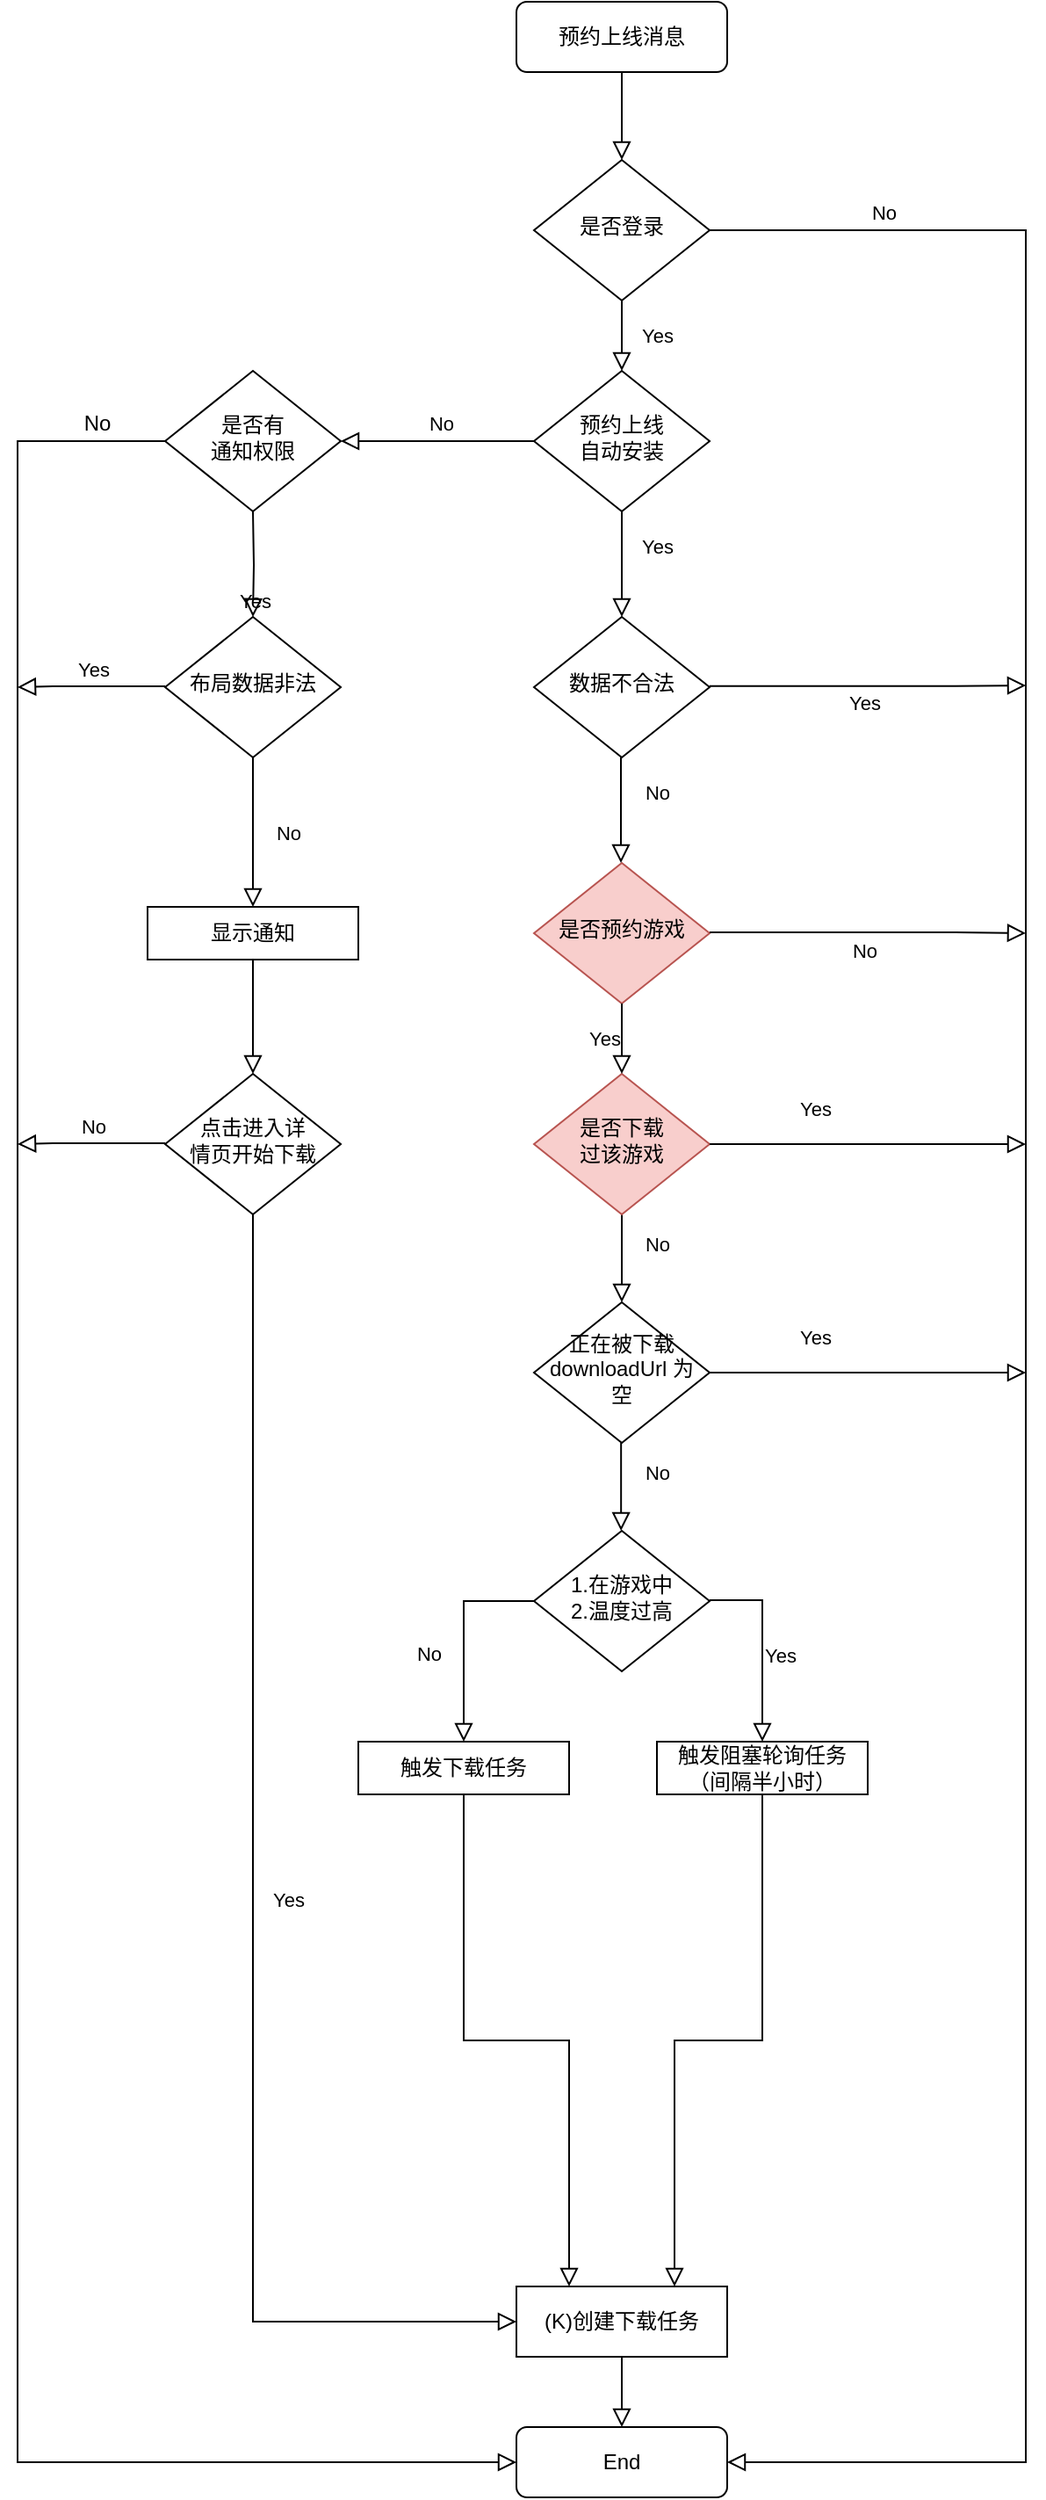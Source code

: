 <mxfile version="14.2.7" type="github">
  <diagram id="C5RBs43oDa-KdzZeNtuy" name="Page-1">
    <mxGraphModel dx="1422" dy="706" grid="1" gridSize="10" guides="1" tooltips="1" connect="1" arrows="1" fold="1" page="1" pageScale="1" pageWidth="827" pageHeight="1169" math="0" shadow="0">
      <root>
        <mxCell id="WIyWlLk6GJQsqaUBKTNV-0" />
        <mxCell id="WIyWlLk6GJQsqaUBKTNV-1" parent="WIyWlLk6GJQsqaUBKTNV-0" />
        <mxCell id="WIyWlLk6GJQsqaUBKTNV-2" value="" style="rounded=0;html=1;jettySize=auto;orthogonalLoop=1;fontSize=11;endArrow=block;endFill=0;endSize=8;strokeWidth=1;shadow=0;labelBackgroundColor=none;edgeStyle=orthogonalEdgeStyle;" parent="WIyWlLk6GJQsqaUBKTNV-1" source="WIyWlLk6GJQsqaUBKTNV-3" target="WIyWlLk6GJQsqaUBKTNV-6" edge="1">
          <mxGeometry relative="1" as="geometry" />
        </mxCell>
        <mxCell id="WIyWlLk6GJQsqaUBKTNV-3" value="预约上线消息" style="rounded=1;whiteSpace=wrap;html=1;fontSize=12;glass=0;strokeWidth=1;shadow=0;" parent="WIyWlLk6GJQsqaUBKTNV-1" vertex="1">
          <mxGeometry x="390" y="90" width="120" height="40" as="geometry" />
        </mxCell>
        <mxCell id="WIyWlLk6GJQsqaUBKTNV-4" value="Yes" style="rounded=0;html=1;jettySize=auto;orthogonalLoop=1;fontSize=11;endArrow=block;endFill=0;endSize=8;strokeWidth=1;shadow=0;labelBackgroundColor=none;edgeStyle=orthogonalEdgeStyle;" parent="WIyWlLk6GJQsqaUBKTNV-1" source="WIyWlLk6GJQsqaUBKTNV-6" target="WIyWlLk6GJQsqaUBKTNV-10" edge="1">
          <mxGeometry y="20" relative="1" as="geometry">
            <mxPoint as="offset" />
          </mxGeometry>
        </mxCell>
        <mxCell id="WIyWlLk6GJQsqaUBKTNV-5" value="No" style="edgeStyle=orthogonalEdgeStyle;rounded=0;html=1;jettySize=auto;orthogonalLoop=1;fontSize=11;endArrow=block;endFill=0;endSize=8;strokeWidth=1;shadow=0;labelBackgroundColor=none;entryX=1;entryY=0.5;entryDx=0;entryDy=0;" parent="WIyWlLk6GJQsqaUBKTNV-1" source="WIyWlLk6GJQsqaUBKTNV-6" target="ebCV4vV2BCAYUUxFwjKP-0" edge="1">
          <mxGeometry x="-0.878" y="10" relative="1" as="geometry">
            <mxPoint as="offset" />
            <mxPoint x="520" y="690" as="targetPoint" />
            <Array as="points">
              <mxPoint x="680" y="220" />
              <mxPoint x="680" y="1490" />
            </Array>
          </mxGeometry>
        </mxCell>
        <mxCell id="WIyWlLk6GJQsqaUBKTNV-6" value="是否登录" style="rhombus;whiteSpace=wrap;html=1;shadow=0;fontFamily=Helvetica;fontSize=12;align=center;strokeWidth=1;spacing=6;spacingTop=-4;" parent="WIyWlLk6GJQsqaUBKTNV-1" vertex="1">
          <mxGeometry x="400" y="180" width="100" height="80" as="geometry" />
        </mxCell>
        <mxCell id="WIyWlLk6GJQsqaUBKTNV-8" value="Yes" style="rounded=0;html=1;jettySize=auto;orthogonalLoop=1;fontSize=11;endArrow=block;endFill=0;endSize=8;strokeWidth=1;shadow=0;labelBackgroundColor=none;edgeStyle=orthogonalEdgeStyle;" parent="WIyWlLk6GJQsqaUBKTNV-1" source="WIyWlLk6GJQsqaUBKTNV-10" edge="1">
          <mxGeometry x="-0.333" y="20" relative="1" as="geometry">
            <mxPoint as="offset" />
            <mxPoint x="450" y="440" as="targetPoint" />
          </mxGeometry>
        </mxCell>
        <mxCell id="WIyWlLk6GJQsqaUBKTNV-10" value="预约上线&lt;br&gt;自动安装" style="rhombus;whiteSpace=wrap;html=1;shadow=0;fontFamily=Helvetica;fontSize=12;align=center;strokeWidth=1;spacing=6;spacingTop=-4;" parent="WIyWlLk6GJQsqaUBKTNV-1" vertex="1">
          <mxGeometry x="400" y="300" width="100" height="80" as="geometry" />
        </mxCell>
        <mxCell id="ebCV4vV2BCAYUUxFwjKP-0" value="End" style="rounded=1;whiteSpace=wrap;html=1;" vertex="1" parent="WIyWlLk6GJQsqaUBKTNV-1">
          <mxGeometry x="390" y="1470" width="120" height="40" as="geometry" />
        </mxCell>
        <mxCell id="ebCV4vV2BCAYUUxFwjKP-7" value="是否预约游戏" style="rhombus;whiteSpace=wrap;html=1;shadow=0;fontFamily=Helvetica;fontSize=12;align=center;strokeWidth=1;spacing=6;spacingTop=-4;fillColor=#f8cecc;strokeColor=#b85450;" vertex="1" parent="WIyWlLk6GJQsqaUBKTNV-1">
          <mxGeometry x="400" y="580" width="100" height="80" as="geometry" />
        </mxCell>
        <mxCell id="ebCV4vV2BCAYUUxFwjKP-8" value="" style="edgeStyle=orthogonalEdgeStyle;rounded=0;html=1;jettySize=auto;orthogonalLoop=1;fontSize=11;endArrow=block;endFill=0;endSize=8;strokeWidth=1;shadow=0;labelBackgroundColor=none;entryX=0;entryY=0.5;entryDx=0;entryDy=0;exitX=0;exitY=0.5;exitDx=0;exitDy=0;" edge="1" parent="WIyWlLk6GJQsqaUBKTNV-1" source="ebCV4vV2BCAYUUxFwjKP-18" target="ebCV4vV2BCAYUUxFwjKP-0">
          <mxGeometry x="-0.238" y="-20" relative="1" as="geometry">
            <mxPoint as="offset" />
            <mxPoint x="186" y="340" as="sourcePoint" />
            <mxPoint x="260" y="887.98" as="targetPoint" />
            <Array as="points">
              <mxPoint x="106" y="340" />
              <mxPoint x="106" y="1490" />
            </Array>
          </mxGeometry>
        </mxCell>
        <mxCell id="ebCV4vV2BCAYUUxFwjKP-9" value="No" style="rounded=0;html=1;jettySize=auto;orthogonalLoop=1;fontSize=11;endArrow=block;endFill=0;endSize=8;strokeWidth=1;shadow=0;labelBackgroundColor=none;edgeStyle=orthogonalEdgeStyle;exitX=0;exitY=0.5;exitDx=0;exitDy=0;entryX=1;entryY=0.5;entryDx=0;entryDy=0;" edge="1" parent="WIyWlLk6GJQsqaUBKTNV-1" source="WIyWlLk6GJQsqaUBKTNV-10" target="ebCV4vV2BCAYUUxFwjKP-18">
          <mxGeometry x="-0.024" y="-10" relative="1" as="geometry">
            <mxPoint as="offset" />
            <mxPoint x="359" y="400" as="sourcePoint" />
            <mxPoint x="346" y="340" as="targetPoint" />
          </mxGeometry>
        </mxCell>
        <mxCell id="ebCV4vV2BCAYUUxFwjKP-11" value="No" style="rounded=0;html=1;jettySize=auto;orthogonalLoop=1;fontSize=11;endArrow=block;endFill=0;endSize=8;strokeWidth=1;shadow=0;labelBackgroundColor=none;edgeStyle=orthogonalEdgeStyle;" edge="1" parent="WIyWlLk6GJQsqaUBKTNV-1">
          <mxGeometry x="-0.333" y="20" relative="1" as="geometry">
            <mxPoint as="offset" />
            <mxPoint x="449.5" y="520" as="sourcePoint" />
            <mxPoint x="449.5" y="580" as="targetPoint" />
          </mxGeometry>
        </mxCell>
        <mxCell id="ebCV4vV2BCAYUUxFwjKP-13" value="No" style="rounded=0;html=1;jettySize=auto;orthogonalLoop=1;fontSize=11;endArrow=block;endFill=0;endSize=8;strokeWidth=1;shadow=0;labelBackgroundColor=none;edgeStyle=orthogonalEdgeStyle;exitX=1;exitY=0.5;exitDx=0;exitDy=0;" edge="1" parent="WIyWlLk6GJQsqaUBKTNV-1">
          <mxGeometry x="-0.024" y="-10" relative="1" as="geometry">
            <mxPoint as="offset" />
            <mxPoint x="500" y="619.5" as="sourcePoint" />
            <mxPoint x="680" y="620" as="targetPoint" />
            <Array as="points">
              <mxPoint x="640" y="620" />
              <mxPoint x="640" y="620" />
            </Array>
          </mxGeometry>
        </mxCell>
        <mxCell id="ebCV4vV2BCAYUUxFwjKP-14" value="No" style="rounded=0;html=1;jettySize=auto;orthogonalLoop=1;fontSize=11;endArrow=block;endFill=0;endSize=8;strokeWidth=1;shadow=0;labelBackgroundColor=none;edgeStyle=orthogonalEdgeStyle;" edge="1" parent="WIyWlLk6GJQsqaUBKTNV-1" source="ebCV4vV2BCAYUUxFwjKP-12" target="ebCV4vV2BCAYUUxFwjKP-38">
          <mxGeometry x="-0.333" y="20" relative="1" as="geometry">
            <mxPoint as="offset" />
            <mxPoint x="449.5" y="660" as="sourcePoint" />
            <mxPoint x="450" y="990" as="targetPoint" />
          </mxGeometry>
        </mxCell>
        <mxCell id="ebCV4vV2BCAYUUxFwjKP-16" value="" style="rounded=0;html=1;jettySize=auto;orthogonalLoop=1;fontSize=11;endArrow=block;endFill=0;endSize=8;strokeWidth=1;shadow=0;labelBackgroundColor=none;edgeStyle=orthogonalEdgeStyle;entryX=0.5;entryY=0;entryDx=0;entryDy=0;" edge="1" parent="WIyWlLk6GJQsqaUBKTNV-1" source="ebCV4vV2BCAYUUxFwjKP-15" target="ebCV4vV2BCAYUUxFwjKP-0">
          <mxGeometry relative="1" as="geometry">
            <mxPoint x="449.5" y="760" as="sourcePoint" />
            <mxPoint x="449.5" y="810" as="targetPoint" />
          </mxGeometry>
        </mxCell>
        <mxCell id="ebCV4vV2BCAYUUxFwjKP-18" value="是否有&lt;br&gt;通知权限" style="rhombus;whiteSpace=wrap;html=1;shadow=0;fontFamily=Helvetica;fontSize=12;align=center;strokeWidth=1;spacing=6;spacingTop=-4;" vertex="1" parent="WIyWlLk6GJQsqaUBKTNV-1">
          <mxGeometry x="190" y="300" width="100" height="80" as="geometry" />
        </mxCell>
        <mxCell id="ebCV4vV2BCAYUUxFwjKP-19" value="No" style="text;html=1;align=center;verticalAlign=middle;resizable=0;points=[];autosize=1;" vertex="1" parent="WIyWlLk6GJQsqaUBKTNV-1">
          <mxGeometry x="136" y="320" width="30" height="20" as="geometry" />
        </mxCell>
        <mxCell id="ebCV4vV2BCAYUUxFwjKP-20" value="布局数据非法" style="rhombus;whiteSpace=wrap;html=1;shadow=0;fontFamily=Helvetica;fontSize=12;align=center;strokeWidth=1;spacing=6;spacingTop=-4;" vertex="1" parent="WIyWlLk6GJQsqaUBKTNV-1">
          <mxGeometry x="190" y="440" width="100" height="80" as="geometry" />
        </mxCell>
        <mxCell id="ebCV4vV2BCAYUUxFwjKP-21" value="Yes" style="rounded=0;html=1;jettySize=auto;orthogonalLoop=1;fontSize=11;endArrow=block;endFill=0;endSize=8;strokeWidth=1;shadow=0;labelBackgroundColor=none;edgeStyle=orthogonalEdgeStyle;entryX=0.5;entryY=0;entryDx=0;entryDy=0;" edge="1" parent="WIyWlLk6GJQsqaUBKTNV-1" target="ebCV4vV2BCAYUUxFwjKP-20">
          <mxGeometry y="20" relative="1" as="geometry">
            <mxPoint as="offset" />
            <mxPoint x="240" y="380" as="sourcePoint" />
            <mxPoint x="240" y="420" as="targetPoint" />
          </mxGeometry>
        </mxCell>
        <mxCell id="ebCV4vV2BCAYUUxFwjKP-22" value="Yes" style="rounded=0;html=1;jettySize=auto;orthogonalLoop=1;fontSize=11;endArrow=block;endFill=0;endSize=8;strokeWidth=1;shadow=0;labelBackgroundColor=none;edgeStyle=orthogonalEdgeStyle;exitX=0;exitY=0.5;exitDx=0;exitDy=0;" edge="1" parent="WIyWlLk6GJQsqaUBKTNV-1">
          <mxGeometry x="-0.024" y="-10" relative="1" as="geometry">
            <mxPoint as="offset" />
            <mxPoint x="190" y="479.5" as="sourcePoint" />
            <mxPoint x="106" y="480" as="targetPoint" />
            <Array as="points">
              <mxPoint x="126" y="480" />
              <mxPoint x="126" y="480" />
            </Array>
          </mxGeometry>
        </mxCell>
        <mxCell id="ebCV4vV2BCAYUUxFwjKP-23" value="显示通知" style="rounded=0;whiteSpace=wrap;html=1;" vertex="1" parent="WIyWlLk6GJQsqaUBKTNV-1">
          <mxGeometry x="180" y="605" width="120" height="30" as="geometry" />
        </mxCell>
        <mxCell id="ebCV4vV2BCAYUUxFwjKP-25" value="No" style="rounded=0;html=1;jettySize=auto;orthogonalLoop=1;fontSize=11;endArrow=block;endFill=0;endSize=8;strokeWidth=1;shadow=0;labelBackgroundColor=none;edgeStyle=orthogonalEdgeStyle;entryX=0.5;entryY=0;entryDx=0;entryDy=0;exitX=0.5;exitY=1;exitDx=0;exitDy=0;" edge="1" parent="WIyWlLk6GJQsqaUBKTNV-1" source="ebCV4vV2BCAYUUxFwjKP-20" target="ebCV4vV2BCAYUUxFwjKP-23">
          <mxGeometry y="20" relative="1" as="geometry">
            <mxPoint as="offset" />
            <mxPoint x="336" y="500" as="sourcePoint" />
            <mxPoint x="336" y="560" as="targetPoint" />
          </mxGeometry>
        </mxCell>
        <mxCell id="ebCV4vV2BCAYUUxFwjKP-26" value="点击进入详&lt;br&gt;情页开始下载" style="rhombus;whiteSpace=wrap;html=1;shadow=0;fontFamily=Helvetica;fontSize=12;align=center;strokeWidth=1;spacing=6;spacingTop=-4;" vertex="1" parent="WIyWlLk6GJQsqaUBKTNV-1">
          <mxGeometry x="190" y="700" width="100" height="80" as="geometry" />
        </mxCell>
        <mxCell id="ebCV4vV2BCAYUUxFwjKP-27" value="" style="rounded=0;html=1;jettySize=auto;orthogonalLoop=1;fontSize=11;endArrow=block;endFill=0;endSize=8;strokeWidth=1;shadow=0;labelBackgroundColor=none;edgeStyle=orthogonalEdgeStyle;exitX=0.5;exitY=1;exitDx=0;exitDy=0;" edge="1" parent="WIyWlLk6GJQsqaUBKTNV-1">
          <mxGeometry y="20" relative="1" as="geometry">
            <mxPoint as="offset" />
            <mxPoint x="240" y="635" as="sourcePoint" />
            <mxPoint x="240" y="700" as="targetPoint" />
          </mxGeometry>
        </mxCell>
        <mxCell id="ebCV4vV2BCAYUUxFwjKP-29" value="Yes" style="rounded=0;html=1;jettySize=auto;orthogonalLoop=1;fontSize=11;endArrow=block;endFill=0;endSize=8;strokeWidth=1;shadow=0;labelBackgroundColor=none;edgeStyle=orthogonalEdgeStyle;entryX=0;entryY=0.5;entryDx=0;entryDy=0;exitX=0.5;exitY=1;exitDx=0;exitDy=0;" edge="1" parent="WIyWlLk6GJQsqaUBKTNV-1" source="ebCV4vV2BCAYUUxFwjKP-26" target="ebCV4vV2BCAYUUxFwjKP-15">
          <mxGeometry y="20" relative="1" as="geometry">
            <mxPoint as="offset" />
            <mxPoint x="296" y="740" as="sourcePoint" />
            <mxPoint x="336" y="745" as="targetPoint" />
          </mxGeometry>
        </mxCell>
        <mxCell id="ebCV4vV2BCAYUUxFwjKP-30" value="No" style="rounded=0;html=1;jettySize=auto;orthogonalLoop=1;fontSize=11;endArrow=block;endFill=0;endSize=8;strokeWidth=1;shadow=0;labelBackgroundColor=none;edgeStyle=orthogonalEdgeStyle;exitX=0;exitY=0.5;exitDx=0;exitDy=0;" edge="1" parent="WIyWlLk6GJQsqaUBKTNV-1">
          <mxGeometry x="-0.024" y="-10" relative="1" as="geometry">
            <mxPoint as="offset" />
            <mxPoint x="190" y="739.5" as="sourcePoint" />
            <mxPoint x="106" y="740" as="targetPoint" />
            <Array as="points">
              <mxPoint x="126" y="740" />
              <mxPoint x="126" y="740" />
            </Array>
          </mxGeometry>
        </mxCell>
        <mxCell id="ebCV4vV2BCAYUUxFwjKP-15" value="(K)创建下载任务" style="rounded=0;whiteSpace=wrap;html=1;" vertex="1" parent="WIyWlLk6GJQsqaUBKTNV-1">
          <mxGeometry x="390" y="1390" width="120" height="40" as="geometry" />
        </mxCell>
        <mxCell id="ebCV4vV2BCAYUUxFwjKP-12" value="是否下载&lt;br&gt;过该游戏" style="rhombus;whiteSpace=wrap;html=1;shadow=0;fontFamily=Helvetica;fontSize=12;align=center;strokeWidth=1;spacing=6;spacingTop=-4;fillColor=#f8cecc;strokeColor=#b85450;" vertex="1" parent="WIyWlLk6GJQsqaUBKTNV-1">
          <mxGeometry x="400" y="700" width="100" height="80" as="geometry" />
        </mxCell>
        <mxCell id="ebCV4vV2BCAYUUxFwjKP-33" value="数据不合法" style="rhombus;whiteSpace=wrap;html=1;shadow=0;fontFamily=Helvetica;fontSize=12;align=center;strokeWidth=1;spacing=6;spacingTop=-4;" vertex="1" parent="WIyWlLk6GJQsqaUBKTNV-1">
          <mxGeometry x="400" y="440" width="100" height="80" as="geometry" />
        </mxCell>
        <mxCell id="ebCV4vV2BCAYUUxFwjKP-35" value="Yes" style="rounded=0;html=1;jettySize=auto;orthogonalLoop=1;fontSize=11;endArrow=block;endFill=0;endSize=8;strokeWidth=1;shadow=0;labelBackgroundColor=none;edgeStyle=orthogonalEdgeStyle;exitX=1;exitY=0.5;exitDx=0;exitDy=0;" edge="1" parent="WIyWlLk6GJQsqaUBKTNV-1">
          <mxGeometry x="-0.024" y="-10" relative="1" as="geometry">
            <mxPoint as="offset" />
            <mxPoint x="500" y="479.41" as="sourcePoint" />
            <mxPoint x="680" y="479" as="targetPoint" />
            <Array as="points">
              <mxPoint x="640" y="479" />
              <mxPoint x="640" y="479" />
            </Array>
          </mxGeometry>
        </mxCell>
        <mxCell id="ebCV4vV2BCAYUUxFwjKP-36" value="Yes" style="rounded=0;html=1;jettySize=auto;orthogonalLoop=1;fontSize=11;endArrow=block;endFill=0;endSize=8;strokeWidth=1;shadow=0;labelBackgroundColor=none;edgeStyle=orthogonalEdgeStyle;exitX=0.5;exitY=1;exitDx=0;exitDy=0;entryX=0.5;entryY=0;entryDx=0;entryDy=0;" edge="1" parent="WIyWlLk6GJQsqaUBKTNV-1" source="ebCV4vV2BCAYUUxFwjKP-7" target="ebCV4vV2BCAYUUxFwjKP-12">
          <mxGeometry x="-0.024" y="-10" relative="1" as="geometry">
            <mxPoint as="offset" />
            <mxPoint x="510" y="629.5" as="sourcePoint" />
            <mxPoint x="600" y="629.5" as="targetPoint" />
          </mxGeometry>
        </mxCell>
        <mxCell id="ebCV4vV2BCAYUUxFwjKP-37" value="Yes" style="rounded=0;html=1;jettySize=auto;orthogonalLoop=1;fontSize=11;endArrow=block;endFill=0;endSize=8;strokeWidth=1;shadow=0;labelBackgroundColor=none;edgeStyle=orthogonalEdgeStyle;exitX=1;exitY=0.5;exitDx=0;exitDy=0;" edge="1" parent="WIyWlLk6GJQsqaUBKTNV-1" source="ebCV4vV2BCAYUUxFwjKP-12">
          <mxGeometry x="-0.333" y="20" relative="1" as="geometry">
            <mxPoint as="offset" />
            <mxPoint x="536" y="760" as="sourcePoint" />
            <mxPoint x="680" y="740" as="targetPoint" />
          </mxGeometry>
        </mxCell>
        <mxCell id="ebCV4vV2BCAYUUxFwjKP-38" value="正在被下载&lt;br&gt;downloadUrl 为空" style="rhombus;whiteSpace=wrap;html=1;shadow=0;fontFamily=Helvetica;fontSize=12;align=center;strokeWidth=1;spacing=6;spacingTop=-4;" vertex="1" parent="WIyWlLk6GJQsqaUBKTNV-1">
          <mxGeometry x="400" y="830" width="100" height="80" as="geometry" />
        </mxCell>
        <mxCell id="ebCV4vV2BCAYUUxFwjKP-39" value="Yes" style="rounded=0;html=1;jettySize=auto;orthogonalLoop=1;fontSize=11;endArrow=block;endFill=0;endSize=8;strokeWidth=1;shadow=0;labelBackgroundColor=none;edgeStyle=orthogonalEdgeStyle;exitX=1;exitY=0.5;exitDx=0;exitDy=0;" edge="1" parent="WIyWlLk6GJQsqaUBKTNV-1" source="ebCV4vV2BCAYUUxFwjKP-38">
          <mxGeometry x="-0.333" y="20" relative="1" as="geometry">
            <mxPoint as="offset" />
            <mxPoint x="506.0" y="869.58" as="sourcePoint" />
            <mxPoint x="680" y="870" as="targetPoint" />
          </mxGeometry>
        </mxCell>
        <mxCell id="ebCV4vV2BCAYUUxFwjKP-40" value="1.在游戏中&lt;br&gt;2.温度过高" style="rhombus;whiteSpace=wrap;html=1;shadow=0;fontFamily=Helvetica;fontSize=12;align=center;strokeWidth=1;spacing=6;spacingTop=-4;" vertex="1" parent="WIyWlLk6GJQsqaUBKTNV-1">
          <mxGeometry x="400" y="960" width="100" height="80" as="geometry" />
        </mxCell>
        <mxCell id="ebCV4vV2BCAYUUxFwjKP-41" value="No" style="rounded=0;html=1;jettySize=auto;orthogonalLoop=1;fontSize=11;endArrow=block;endFill=0;endSize=8;strokeWidth=1;shadow=0;labelBackgroundColor=none;edgeStyle=orthogonalEdgeStyle;" edge="1" parent="WIyWlLk6GJQsqaUBKTNV-1">
          <mxGeometry x="-0.333" y="20" relative="1" as="geometry">
            <mxPoint as="offset" />
            <mxPoint x="449.58" y="910" as="sourcePoint" />
            <mxPoint x="449.58" y="960" as="targetPoint" />
          </mxGeometry>
        </mxCell>
        <mxCell id="ebCV4vV2BCAYUUxFwjKP-42" value="触发下载任务" style="rounded=0;whiteSpace=wrap;html=1;" vertex="1" parent="WIyWlLk6GJQsqaUBKTNV-1">
          <mxGeometry x="300" y="1080" width="120" height="30" as="geometry" />
        </mxCell>
        <mxCell id="ebCV4vV2BCAYUUxFwjKP-43" value="触发阻塞轮询任务（间隔半小时）" style="rounded=0;whiteSpace=wrap;html=1;" vertex="1" parent="WIyWlLk6GJQsqaUBKTNV-1">
          <mxGeometry x="470" y="1080" width="120" height="30" as="geometry" />
        </mxCell>
        <mxCell id="ebCV4vV2BCAYUUxFwjKP-44" value="Yes" style="rounded=0;html=1;jettySize=auto;orthogonalLoop=1;fontSize=11;endArrow=block;endFill=0;endSize=8;strokeWidth=1;shadow=0;labelBackgroundColor=none;edgeStyle=orthogonalEdgeStyle;exitX=1;exitY=0.5;exitDx=0;exitDy=0;" edge="1" parent="WIyWlLk6GJQsqaUBKTNV-1" target="ebCV4vV2BCAYUUxFwjKP-43">
          <mxGeometry x="0.095" y="10" relative="1" as="geometry">
            <mxPoint y="1" as="offset" />
            <mxPoint x="500" y="999.5" as="sourcePoint" />
            <mxPoint x="680" y="999.5" as="targetPoint" />
            <Array as="points">
              <mxPoint x="530" y="1000" />
            </Array>
          </mxGeometry>
        </mxCell>
        <mxCell id="ebCV4vV2BCAYUUxFwjKP-45" value="No" style="rounded=0;html=1;jettySize=auto;orthogonalLoop=1;fontSize=11;endArrow=block;endFill=0;endSize=8;strokeWidth=1;shadow=0;labelBackgroundColor=none;edgeStyle=orthogonalEdgeStyle;exitX=0;exitY=0.5;exitDx=0;exitDy=0;entryX=0.5;entryY=0;entryDx=0;entryDy=0;" edge="1" parent="WIyWlLk6GJQsqaUBKTNV-1" source="ebCV4vV2BCAYUUxFwjKP-40" target="ebCV4vV2BCAYUUxFwjKP-42">
          <mxGeometry x="0.167" y="-20" relative="1" as="geometry">
            <mxPoint as="offset" />
            <mxPoint x="520" y="890" as="sourcePoint" />
            <mxPoint x="700" y="890" as="targetPoint" />
          </mxGeometry>
        </mxCell>
        <mxCell id="ebCV4vV2BCAYUUxFwjKP-46" value="" style="rounded=0;html=1;jettySize=auto;orthogonalLoop=1;fontSize=11;endArrow=block;endFill=0;endSize=8;strokeWidth=1;shadow=0;labelBackgroundColor=none;edgeStyle=orthogonalEdgeStyle;exitX=0.5;exitY=1;exitDx=0;exitDy=0;entryX=0.75;entryY=0;entryDx=0;entryDy=0;" edge="1" parent="WIyWlLk6GJQsqaUBKTNV-1" source="ebCV4vV2BCAYUUxFwjKP-43" target="ebCV4vV2BCAYUUxFwjKP-15">
          <mxGeometry x="-0.333" y="20" relative="1" as="geometry">
            <mxPoint as="offset" />
            <mxPoint x="430" y="1270" as="sourcePoint" />
            <mxPoint x="610" y="1270" as="targetPoint" />
          </mxGeometry>
        </mxCell>
        <mxCell id="ebCV4vV2BCAYUUxFwjKP-47" value="" style="rounded=0;html=1;jettySize=auto;orthogonalLoop=1;fontSize=11;endArrow=block;endFill=0;endSize=8;strokeWidth=1;shadow=0;labelBackgroundColor=none;edgeStyle=orthogonalEdgeStyle;exitX=0.5;exitY=1;exitDx=0;exitDy=0;entryX=0.25;entryY=0;entryDx=0;entryDy=0;" edge="1" parent="WIyWlLk6GJQsqaUBKTNV-1" source="ebCV4vV2BCAYUUxFwjKP-42" target="ebCV4vV2BCAYUUxFwjKP-15">
          <mxGeometry x="-0.333" y="20" relative="1" as="geometry">
            <mxPoint as="offset" />
            <mxPoint x="454" y="1120" as="sourcePoint" />
            <mxPoint x="374" y="1400" as="targetPoint" />
          </mxGeometry>
        </mxCell>
      </root>
    </mxGraphModel>
  </diagram>
</mxfile>
